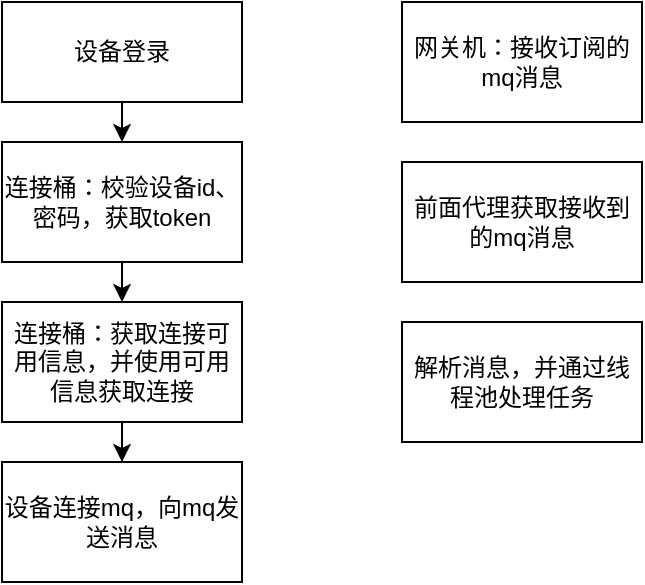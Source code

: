 <mxfile version="13.10.0" type="github">
  <diagram id="lWI4Yrw9_XgJYYFOmo5q" name="第 1 页">
    <mxGraphModel dx="1038" dy="548" grid="1" gridSize="10" guides="1" tooltips="1" connect="1" arrows="1" fold="1" page="1" pageScale="1" pageWidth="827" pageHeight="1169" math="0" shadow="0">
      <root>
        <mxCell id="0" />
        <mxCell id="1" parent="0" />
        <mxCell id="txyQpk4Wq3mBFP4diiCH-7" style="edgeStyle=orthogonalEdgeStyle;rounded=0;orthogonalLoop=1;jettySize=auto;html=1;exitX=0.5;exitY=1;exitDx=0;exitDy=0;entryX=0.5;entryY=0;entryDx=0;entryDy=0;" edge="1" parent="1" source="sZy4BEvlhW2PZ91gEMgt-1" target="sZy4BEvlhW2PZ91gEMgt-2">
          <mxGeometry relative="1" as="geometry" />
        </mxCell>
        <mxCell id="sZy4BEvlhW2PZ91gEMgt-1" value="设备登录" style="rounded=0;whiteSpace=wrap;html=1;" parent="1" vertex="1">
          <mxGeometry x="160" y="40" width="120" height="50" as="geometry" />
        </mxCell>
        <mxCell id="txyQpk4Wq3mBFP4diiCH-8" style="edgeStyle=orthogonalEdgeStyle;rounded=0;orthogonalLoop=1;jettySize=auto;html=1;exitX=0.5;exitY=1;exitDx=0;exitDy=0;entryX=0.5;entryY=0;entryDx=0;entryDy=0;" edge="1" parent="1" source="sZy4BEvlhW2PZ91gEMgt-2" target="txyQpk4Wq3mBFP4diiCH-1">
          <mxGeometry relative="1" as="geometry" />
        </mxCell>
        <mxCell id="sZy4BEvlhW2PZ91gEMgt-2" value="连接桶：校验设备id、密码，获取token" style="rounded=0;whiteSpace=wrap;html=1;" parent="1" vertex="1">
          <mxGeometry x="160" y="110" width="120" height="60" as="geometry" />
        </mxCell>
        <mxCell id="txyQpk4Wq3mBFP4diiCH-9" value="" style="edgeStyle=orthogonalEdgeStyle;rounded=0;orthogonalLoop=1;jettySize=auto;html=1;" edge="1" parent="1" source="txyQpk4Wq3mBFP4diiCH-1" target="txyQpk4Wq3mBFP4diiCH-2">
          <mxGeometry relative="1" as="geometry" />
        </mxCell>
        <mxCell id="txyQpk4Wq3mBFP4diiCH-1" value="连接桶：获取连接可用信息，并使用可用信息获取连接" style="rounded=0;whiteSpace=wrap;html=1;" vertex="1" parent="1">
          <mxGeometry x="160" y="190" width="120" height="60" as="geometry" />
        </mxCell>
        <mxCell id="txyQpk4Wq3mBFP4diiCH-2" value="设备连接mq，向mq发送消息" style="rounded=0;whiteSpace=wrap;html=1;" vertex="1" parent="1">
          <mxGeometry x="160" y="270" width="120" height="60" as="geometry" />
        </mxCell>
        <mxCell id="txyQpk4Wq3mBFP4diiCH-10" value="网关机：接收订阅的mq消息" style="rounded=0;whiteSpace=wrap;html=1;" vertex="1" parent="1">
          <mxGeometry x="360" y="40" width="120" height="60" as="geometry" />
        </mxCell>
        <mxCell id="txyQpk4Wq3mBFP4diiCH-11" value="前面代理获取接收到的mq消息" style="rounded=0;whiteSpace=wrap;html=1;" vertex="1" parent="1">
          <mxGeometry x="360" y="120" width="120" height="60" as="geometry" />
        </mxCell>
        <mxCell id="txyQpk4Wq3mBFP4diiCH-12" value="解析消息，并通过线程池处理任务" style="rounded=0;whiteSpace=wrap;html=1;" vertex="1" parent="1">
          <mxGeometry x="360" y="200" width="120" height="60" as="geometry" />
        </mxCell>
      </root>
    </mxGraphModel>
  </diagram>
</mxfile>
